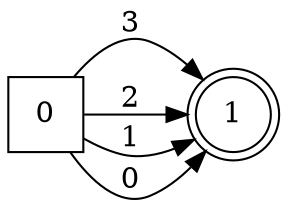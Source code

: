 digraph zeroToThree {
rankdir=LR;
0 [ shape=square]
1 [ shape=doublecircle]
0->1[label="3 "]
0->1[label="2 "]
0->1[label="1 "]
0->1[label="0 "]
}
